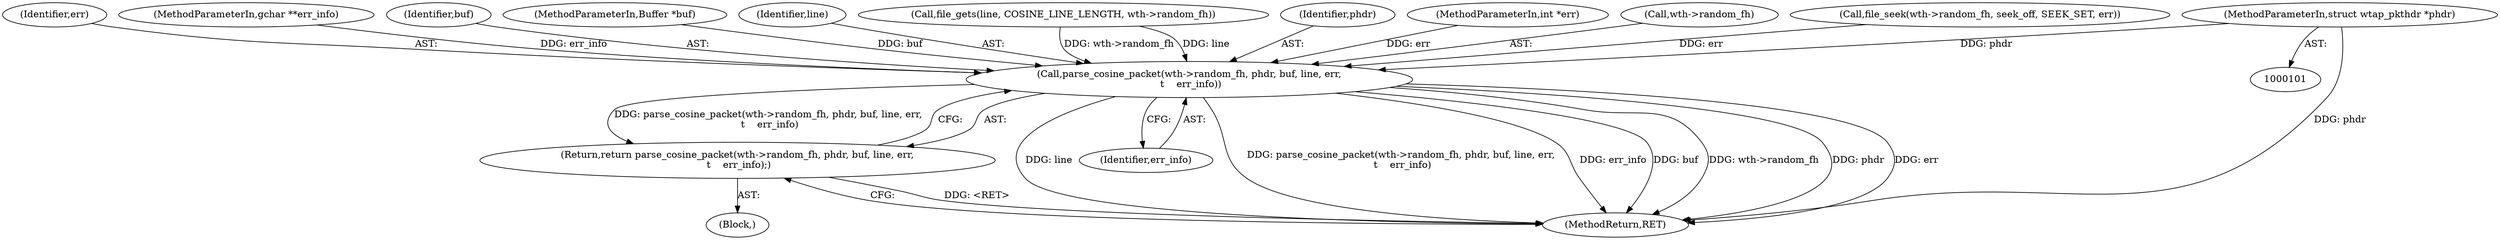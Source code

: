 digraph "0_wireshark_f5ec0afb766f19519ea9623152cca3bbe2229500_0@pointer" {
"1000104" [label="(MethodParameterIn,struct wtap_pkthdr *phdr)"];
"1000154" [label="(Call,parse_cosine_packet(wth->random_fh, phdr, buf, line, err,\n \t    err_info))"];
"1000153" [label="(Return,return parse_cosine_packet(wth->random_fh, phdr, buf, line, err,\n \t    err_info);)"];
"1000161" [label="(Identifier,err)"];
"1000107" [label="(MethodParameterIn,gchar **err_info)"];
"1000154" [label="(Call,parse_cosine_packet(wth->random_fh, phdr, buf, line, err,\n \t    err_info))"];
"1000162" [label="(Identifier,err_info)"];
"1000104" [label="(MethodParameterIn,struct wtap_pkthdr *phdr)"];
"1000159" [label="(Identifier,buf)"];
"1000105" [label="(MethodParameterIn,Buffer *buf)"];
"1000153" [label="(Return,return parse_cosine_packet(wth->random_fh, phdr, buf, line, err,\n \t    err_info);)"];
"1000160" [label="(Identifier,line)"];
"1000108" [label="(Block,)"];
"1000125" [label="(Call,file_gets(line, COSINE_LINE_LENGTH, wth->random_fh))"];
"1000158" [label="(Identifier,phdr)"];
"1000163" [label="(MethodReturn,RET)"];
"1000106" [label="(MethodParameterIn,int *err)"];
"1000155" [label="(Call,wth->random_fh)"];
"1000112" [label="(Call,file_seek(wth->random_fh, seek_off, SEEK_SET, err))"];
"1000104" -> "1000101"  [label="AST: "];
"1000104" -> "1000163"  [label="DDG: phdr"];
"1000104" -> "1000154"  [label="DDG: phdr"];
"1000154" -> "1000153"  [label="AST: "];
"1000154" -> "1000162"  [label="CFG: "];
"1000155" -> "1000154"  [label="AST: "];
"1000158" -> "1000154"  [label="AST: "];
"1000159" -> "1000154"  [label="AST: "];
"1000160" -> "1000154"  [label="AST: "];
"1000161" -> "1000154"  [label="AST: "];
"1000162" -> "1000154"  [label="AST: "];
"1000153" -> "1000154"  [label="CFG: "];
"1000154" -> "1000163"  [label="DDG: line"];
"1000154" -> "1000163"  [label="DDG: parse_cosine_packet(wth->random_fh, phdr, buf, line, err,\n \t    err_info)"];
"1000154" -> "1000163"  [label="DDG: err_info"];
"1000154" -> "1000163"  [label="DDG: buf"];
"1000154" -> "1000163"  [label="DDG: wth->random_fh"];
"1000154" -> "1000163"  [label="DDG: phdr"];
"1000154" -> "1000163"  [label="DDG: err"];
"1000154" -> "1000153"  [label="DDG: parse_cosine_packet(wth->random_fh, phdr, buf, line, err,\n \t    err_info)"];
"1000125" -> "1000154"  [label="DDG: wth->random_fh"];
"1000125" -> "1000154"  [label="DDG: line"];
"1000105" -> "1000154"  [label="DDG: buf"];
"1000112" -> "1000154"  [label="DDG: err"];
"1000106" -> "1000154"  [label="DDG: err"];
"1000107" -> "1000154"  [label="DDG: err_info"];
"1000153" -> "1000108"  [label="AST: "];
"1000163" -> "1000153"  [label="CFG: "];
"1000153" -> "1000163"  [label="DDG: <RET>"];
}
